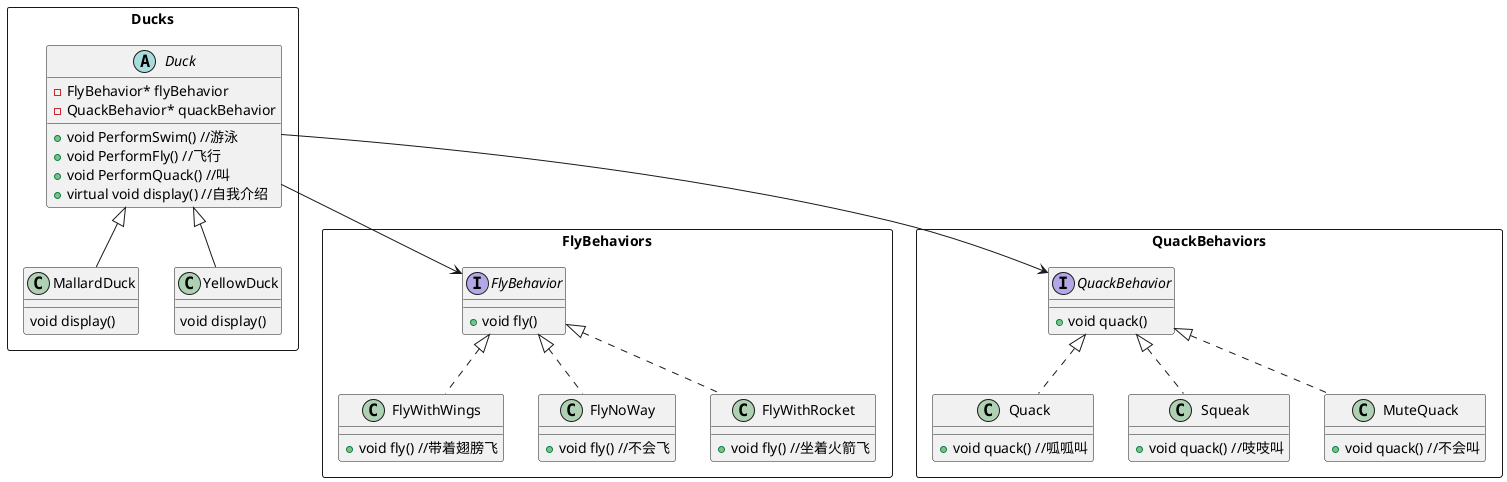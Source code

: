 @startuml

package FlyBehaviors <<Rectangle>> 
{
    interface FlyBehavior 
    {
        +void fly()
    }

    class FlyWithWings 
    {
        +void fly() //带着翅膀飞
    }

    class FlyNoWay 
    {
        +void fly() //不会飞
    }

    class FlyWithRocket {
        +void fly() //坐着火箭飞
    }
}
FlyBehavior <|.. FlyWithWings
FlyBehavior <|.. FlyNoWay
FlyBehavior <|.. FlyWithRocket


'A -[hidden]> B  表示A的右边是B
'A -[hidden]-> B  表示A的下边是B
'FlyWithWings -[hidden]> FlyWithRocket 
'FlyWithRocket -[hidden]> FlyNoWay
'FlyBehavior -[hidden]-> FlyWithRocket
package QuackBehaviors <<Rectangle>> 
{
    interface QuackBehavior 
    {
        +void quack()
    }

    class Quack 
    {
        +void quack() //呱呱叫
    }

    class Squeak 
    {
        +void quack() //吱吱叫
    }

    class MuteQuack 
    {
        +void quack() //不会叫
    }
}

QuackBehavior <|.. Quack
QuackBehavior <|.. Squeak
QuackBehavior <|.. MuteQuack


package Ducks <<Rectangle>> 
{
    abstract class Duck 
    {
        +void PerformSwim() //游泳
        +void PerformFly() //飞行
        +void PerformQuack() //叫
        +virtual void display() //自我介绍
        -FlyBehavior* flyBehavior
        -QuackBehavior* quackBehavior
    }

    class MallardDuck 
    {
        void display()
    }

    class YellowDuck 
    {
        void display()
    }
}
Duck <|-- MallardDuck
Duck <|-- YellowDuck
Duck --> FlyBehavior
Duck --> QuackBehavior

'FlyBehaviors -[hidden]> QuackBehaviors
'QuackBehaviors -[hidden]> Ducks

@enduml